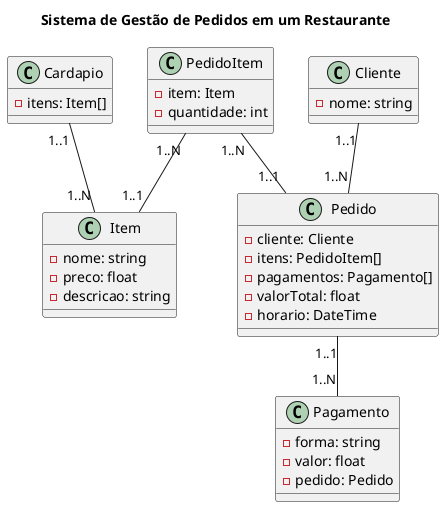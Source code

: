 ' Desenvolva um diagrama de classe para um sistema de gestão de pedidos em um restaurante.
' Considere os seguintes aspectos:
' O restaurante possui um cardápio com vários itens (por exemplo, pratos, bebidas).
' Cada item do cardápio tem um nome, preço e descrição.
' O cliente faz pedidos que podem incluir um ou mais itens do cardápio.
' Cada pedido tem um valor total, data e hora de realização.
' Um pedido pode ser pago de diferentes formas (cartão, dinheiro, etc.).
' Relação de Cardinalidade:
' O Cardapio contém vários Itens.
' Um Pedido pode ter vários Itens, com a quantidade de cada item. Essa relação é representada pela classe associativa PedidoItem.
' Um Pedido pode ser realizado por um Cliente.
' Cada Pedido tem um ou mais Pagamentos.

@startuml Pedidos-Restaurante
title Sistema de Gestão de Pedidos em um Restaurante

class Item{
    - nome: string
    - preco: float
    - descricao: string
}

class Cardapio{
    - itens: Item[]
}

class Cliente{
    - nome: string
}

class Pedido{
    - cliente: Cliente
    - itens: PedidoItem[]
    - pagamentos: Pagamento[]
    - valorTotal: float
    - horario: DateTime
}

class PedidoItem{
    - item: Item
    - quantidade: int
}

class Pagamento{
    - forma: string
    - valor: float
    - pedido: Pedido
}

' Relacionamentos
Cliente "1..1" -- "1..N" Pedido
Pedido "1..1" -- "1..N" Pagamento
Cardapio "1..1" -- "1..N" Item

PedidoItem "1..N" -- "1..1" Pedido
PedidoItem "1..N" -- "1..1" Item

@enduml